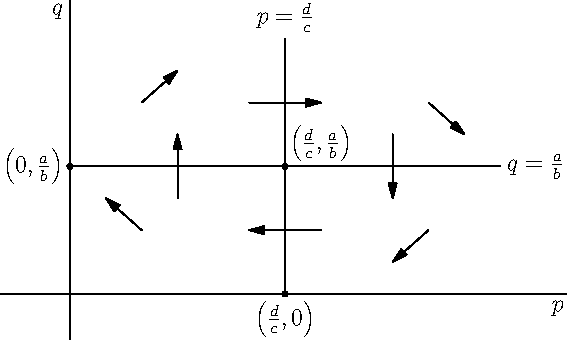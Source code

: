 size(10cm,6cm,IgnoreAspect);
import graph;

yaxis("$q$");
xaxis("$p$");

draw((3,0)--(3,4));
draw((0,2)--(6,2));

label("$q = \frac{a}{b}$",(6,2),E);
label("$p = \frac{d}{c}$",(3,4),N);

dot("$\left(0,\frac{a}{b}\right)$",(0,2),W);
dot("$\left(\frac{d}{c},0\right)$",(3,0),S);
dot("$\left(\frac{d}{c},\frac{a}{b}\right)$",(3,2),NE);

draw((1,3)--(1.5,3.5),Arrow);
draw((5,3)--(5.5,2.5),Arrow);
draw((1,1)--(0.5,1.5),Arrow);
draw((5,1)--(4.5,0.5),Arrow);

draw((2.5,3)--(3.5,3),Arrow);
draw((3.5,1)--(2.5,1),Arrow);
draw((1.5,1.5)--(1.5,2.5),Arrow);
draw((4.5,2.5)--(4.5,1.5),Arrow);

